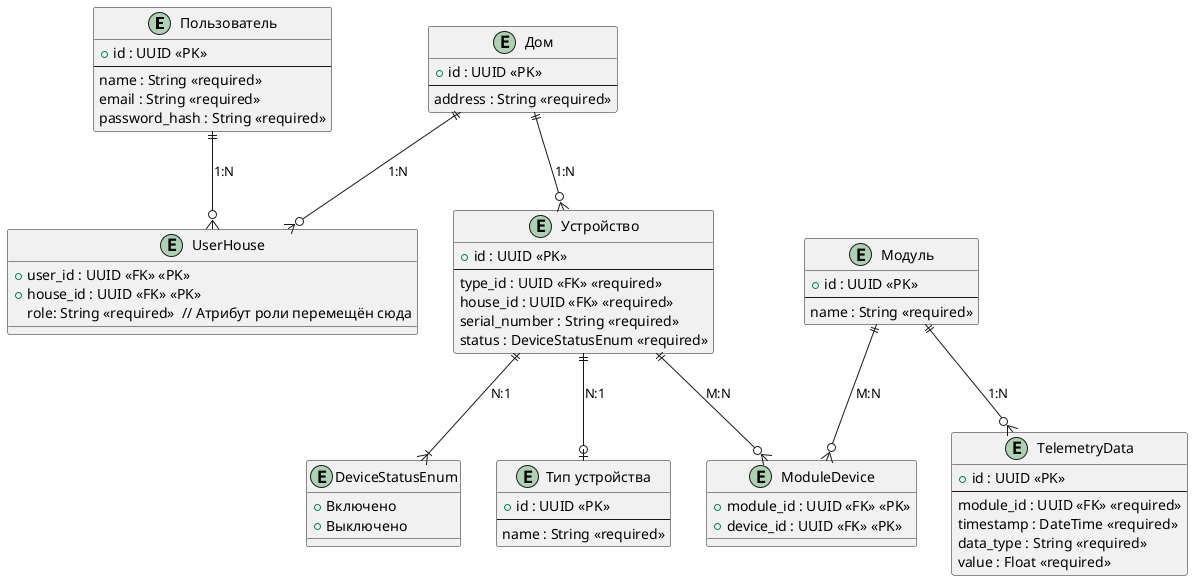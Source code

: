@startuml
entity "Пользователь" as User {
    +id : UUID <<PK>>
    --
    name : String <<required>>
    email : String <<required>>
    password_hash : String <<required>>
}

entity "Дом" as House {
    +id : UUID <<PK>>
    --
    address : String <<required>>
}

entity "Устройство" as Device {
    +id : UUID <<PK>>
    --
    type_id : UUID <<FK>> <<required>>
    house_id : UUID <<FK>> <<required>>
    serial_number : String <<required>>
    status : DeviceStatusEnum <<required>>
}

entity DeviceStatusEnum {
   +Включено
   +Выключено
}

entity "Тип устройства" as DeviceType {
    +id : UUID <<PK>>
    --
    name : String <<required>>
}

entity "Модуль" as Module {
   +id : UUID <<PK>>
   --
   name : String <<required>>
}

entity ModuleDevice {
   +module_id : UUID <<FK>> <<PK>>
   +device_id : UUID <<FK>> <<PK>>
}

entity TelemetryData {
   +id : UUID <<PK>>
   --
   module_id : UUID <<FK>> <<required>>
   timestamp : DateTime <<required>>
   data_type : String <<required>>
   value : Float <<required>>
}

entity UserHouse {
   +user_id : UUID <<FK>> <<PK>>
   +house_id : UUID <<FK>> <<PK>>
   role: String <<required>>  // Атрибут роли перемещён сюда
}

User ||--o{ UserHouse : "1:N"
House ||--o{ UserHouse : "1:N"
House ||--o{ Device : "1:N"
Device ||--o| DeviceType : "N:1"
Module ||--o{ ModuleDevice : "M:N"
Device ||--o{ ModuleDevice : "M:N"
Module ||--o{ TelemetryData : "1:N"
Device ||--|{ DeviceStatusEnum : "N:1"
@enduml